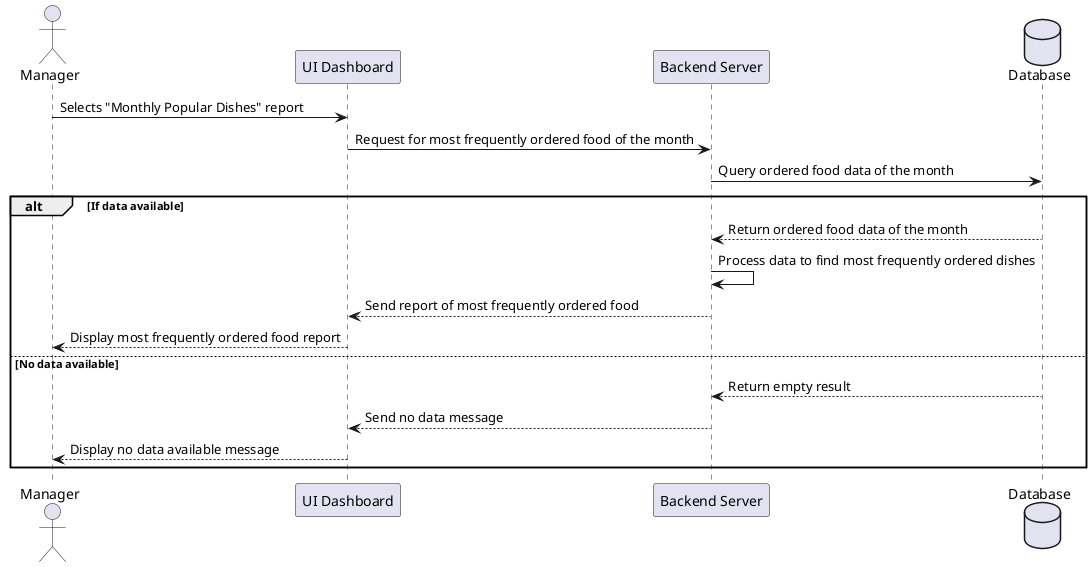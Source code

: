 @startuml
actor Manager as M
participant "UI Dashboard" as UI
participant "Backend Server" as BS
database "Database" as DB

M -> UI: Selects "Monthly Popular Dishes" report
UI -> BS: Request for most frequently ordered food of the month
BS -> DB: Query ordered food data of the month

alt If data available
    DB --> BS: Return ordered food data of the month
    BS -> BS: Process data to find most frequently ordered dishes
    BS --> UI: Send report of most frequently ordered food
    UI --> M: Display most frequently ordered food report
else No data available
    DB --> BS: Return empty result
    BS --> UI: Send no data message
    UI --> M: Display no data available message
end
@enduml